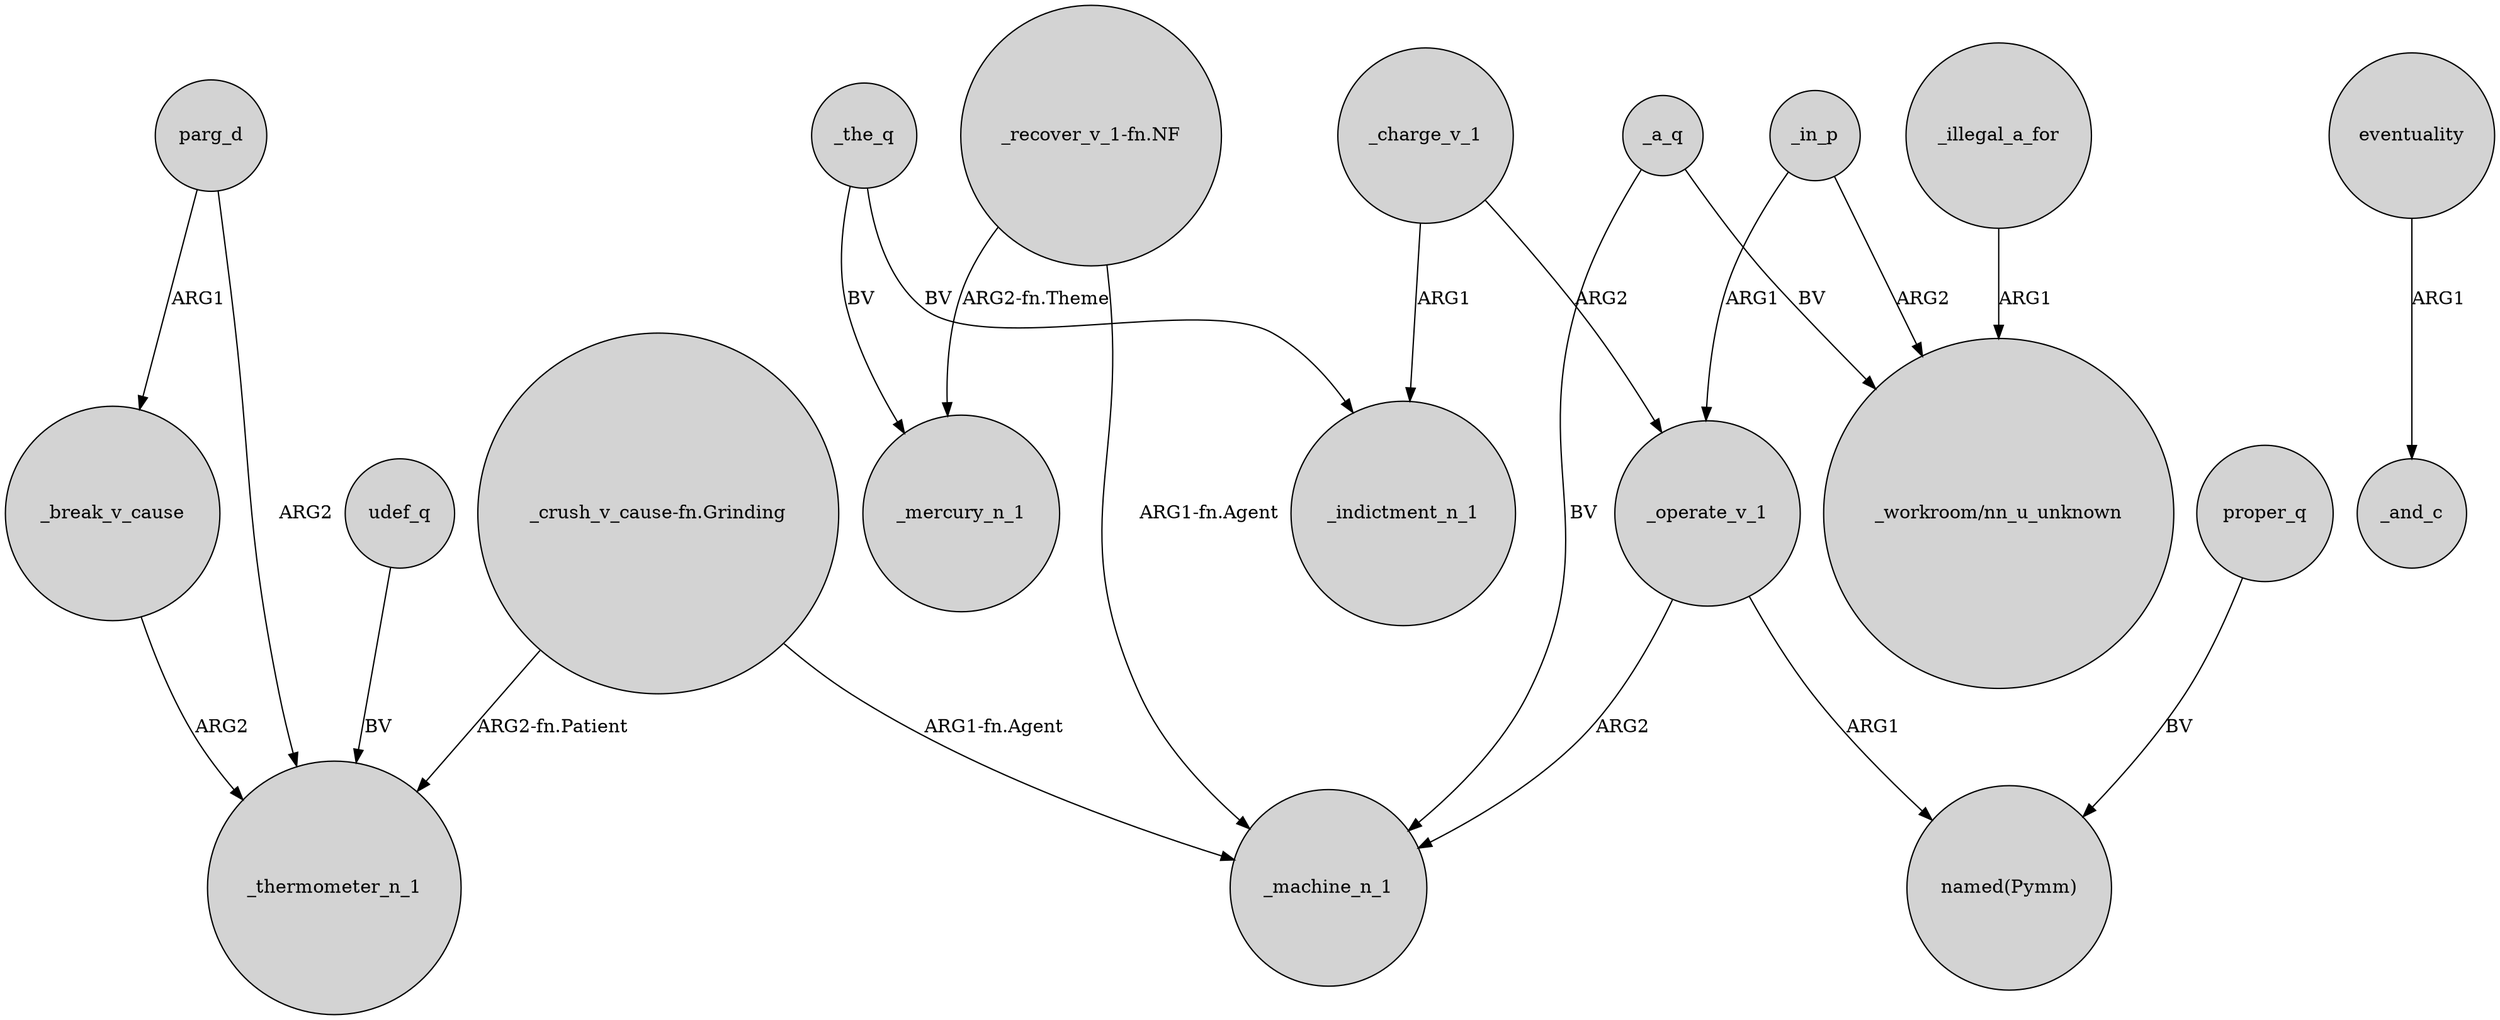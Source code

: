 digraph {
	node [shape=circle style=filled]
	"_recover_v_1-fn.NF" -> _mercury_n_1 [label="ARG2-fn.Theme"]
	"_crush_v_cause-fn.Grinding" -> _machine_n_1 [label="ARG1-fn.Agent"]
	_a_q -> _machine_n_1 [label=BV]
	_operate_v_1 -> "named(Pymm)" [label=ARG1]
	_illegal_a_for -> "_workroom/nn_u_unknown" [label=ARG1]
	_in_p -> "_workroom/nn_u_unknown" [label=ARG2]
	parg_d -> _break_v_cause [label=ARG1]
	_the_q -> _mercury_n_1 [label=BV]
	_operate_v_1 -> _machine_n_1 [label=ARG2]
	udef_q -> _thermometer_n_1 [label=BV]
	parg_d -> _thermometer_n_1 [label=ARG2]
	_charge_v_1 -> _operate_v_1 [label=ARG2]
	"_crush_v_cause-fn.Grinding" -> _thermometer_n_1 [label="ARG2-fn.Patient"]
	_the_q -> _indictment_n_1 [label=BV]
	"_recover_v_1-fn.NF" -> _machine_n_1 [label="ARG1-fn.Agent"]
	_a_q -> "_workroom/nn_u_unknown" [label=BV]
	_in_p -> _operate_v_1 [label=ARG1]
	_break_v_cause -> _thermometer_n_1 [label=ARG2]
	_charge_v_1 -> _indictment_n_1 [label=ARG1]
	eventuality -> _and_c [label=ARG1]
	proper_q -> "named(Pymm)" [label=BV]
}
